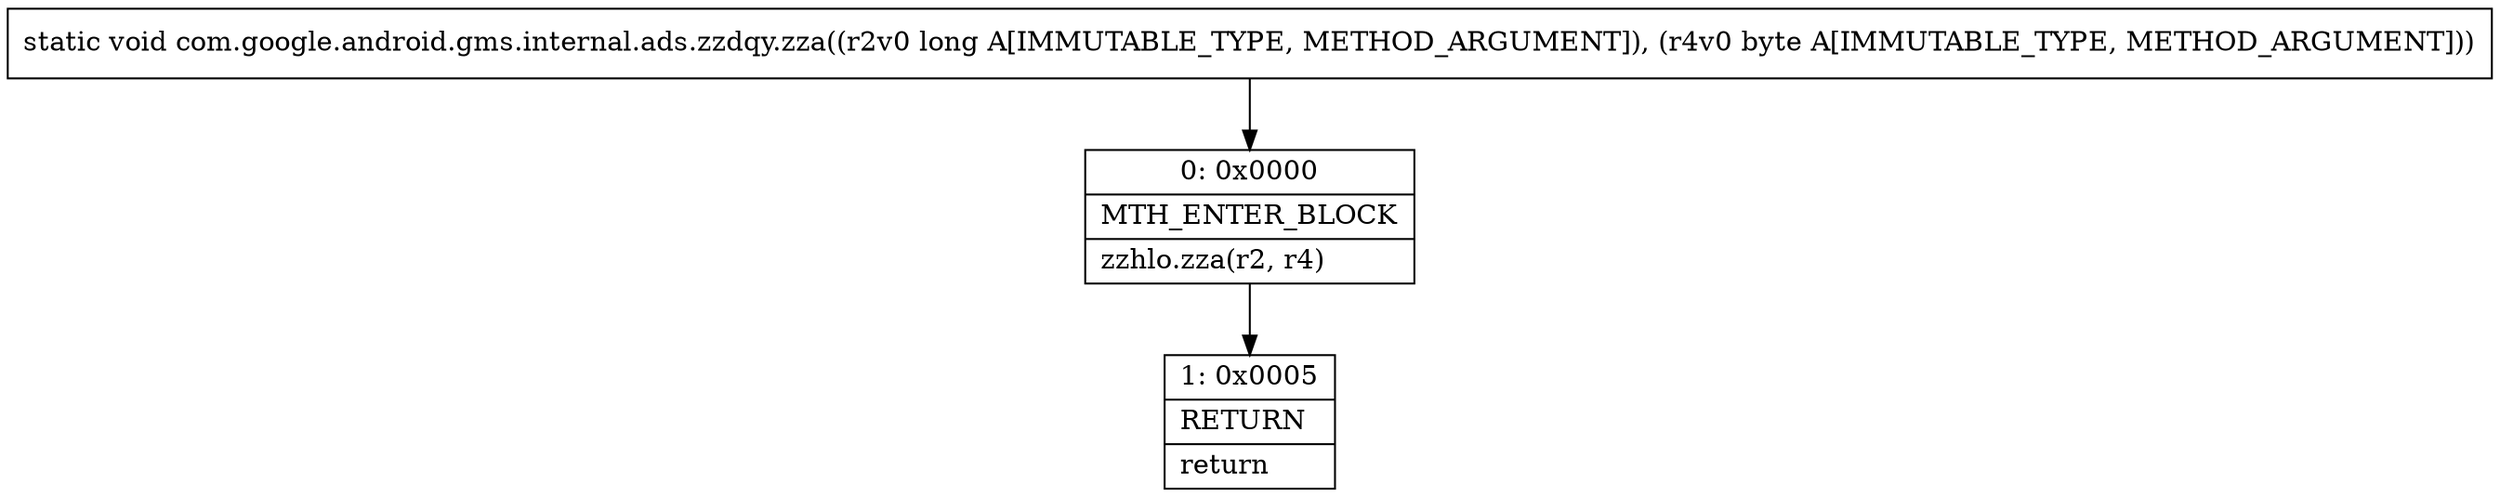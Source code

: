 digraph "CFG forcom.google.android.gms.internal.ads.zzdqy.zza(JB)V" {
Node_0 [shape=record,label="{0\:\ 0x0000|MTH_ENTER_BLOCK\l|zzhlo.zza(r2, r4)\l}"];
Node_1 [shape=record,label="{1\:\ 0x0005|RETURN\l|return\l}"];
MethodNode[shape=record,label="{static void com.google.android.gms.internal.ads.zzdqy.zza((r2v0 long A[IMMUTABLE_TYPE, METHOD_ARGUMENT]), (r4v0 byte A[IMMUTABLE_TYPE, METHOD_ARGUMENT])) }"];
MethodNode -> Node_0;
Node_0 -> Node_1;
}

